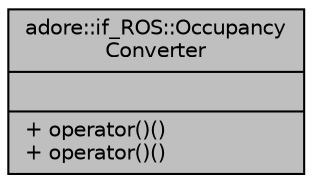 digraph "adore::if_ROS::OccupancyConverter"
{
 // LATEX_PDF_SIZE
  edge [fontname="Helvetica",fontsize="10",labelfontname="Helvetica",labelfontsize="10"];
  node [fontname="Helvetica",fontsize="10",shape=record];
  Node1 [label="{adore::if_ROS::Occupancy\lConverter\n||+ operator()()\l+ operator()()\l}",height=0.2,width=0.4,color="black", fillcolor="grey75", style="filled", fontcolor="black",tooltip=" "];
}
